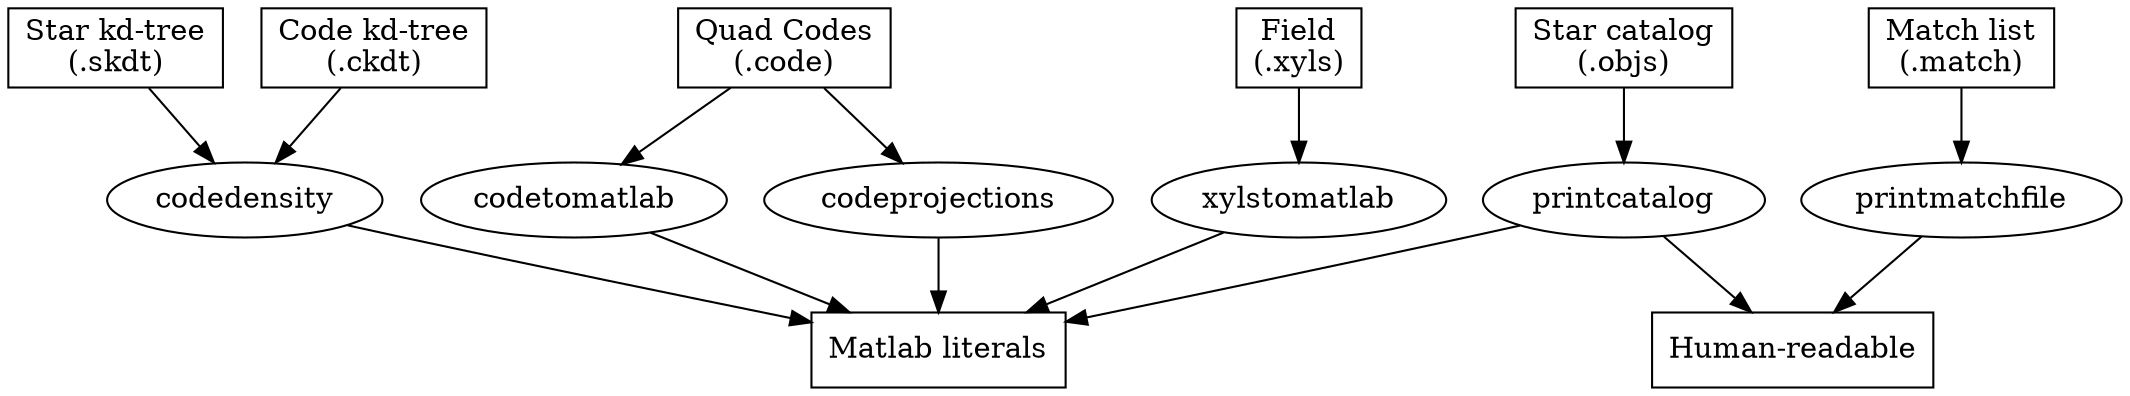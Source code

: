 graph solvepipeline {
	//graph [ rankdir = LR ];
	node [ shape=box ];
	edge [ dir=forward ];

	skdt [ label="Star kd-tree\n(.skdt)" ];
	ckdt [ label="Code kd-tree\n(.ckdt)" ];
	code [ label="Quad Codes\n(.code)" ];
	matlab [ label="Matlab literals" ];
	objs [ label="Star catalog\n(.objs)" ];
	text [ label="Human-readable" ];
	match [ label="Match list\n(.match)" ];
	xyls [ label="Field\n(.xyls)" ];

	node [ shape=ellipse ];

	ckdt -- codedensity
	skdt -- codedensity
	codedensity -- matlab

	code -- codeprojections -- matlab

	code -- codetomatlab -- matlab

	objs -- printcatalog
	printcatalog -- matlab
	printcatalog -- text

	match -- printmatchfile -- text	

	xyls -- xylstomatlab -- matlab
}

// render with:
//   dot -Tps2 -o pipeline5.eps pipeline5.dot
//   epstopng pipeline5.eps
